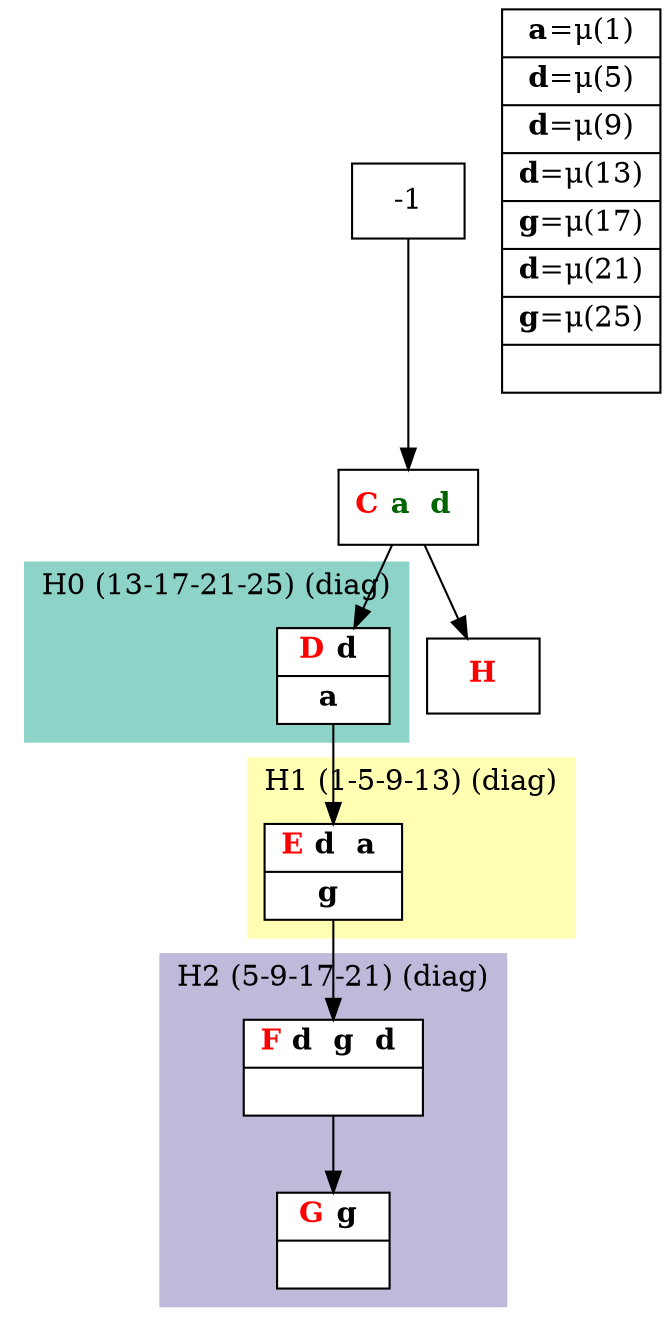 digraph G {
    node [shape=box];
    subgraph cluster0 {
        node [style=filled,fillcolor=white];
        labeljust="l";
        style=filled;
        color="#8DD3C7";
        H0_0;
        label="H0 (13-17-21-25) (diag)";
    }
    subgraph cluster1 {
        node [style=filled,fillcolor=white];
        labeljust="l";
        style=filled;
        color="#FFFFB3";
        H1_0;
        label="H1 (1-5-9-13) (diag)";
    }
    subgraph cluster2 {
        node [style=filled,fillcolor=white];
        labeljust="l";
        style=filled;
        color="#BEBADA";
        H2_0 -> H2_5;
        label="H2 (5-9-17-21) (diag)";
    }
     1 [shape=record,label= <{  <FONT COLOR="RED"><b>C</b></FONT> <b><FONT COLOR="DARKGREEN">a </FONT></b> <b><FONT COLOR="DARKGREEN">d </FONT></b>}> ];
     -1  ->  1;
     H0_0 [shape=record,label= <{  <FONT COLOR="RED"><b>D</b></FONT> <b>d </b>|  <b>a </b>}> ];
     1  ->  H0_0;
     H1_0 [shape=record,label= <{  <FONT COLOR="RED"><b>E</b></FONT> <b>d </b> <b>a </b>|  <b>g </b>}> ];
     H0_0  ->  H1_0;
     H2_0 [shape=record,label= <{  <FONT COLOR="RED"><b>F</b></FONT> <b>d </b> <b>g </b> <b>d </b>| }> ];
     H1_0  ->  H2_0;
     H2_5 [shape=record,label= <{  <FONT COLOR="RED"><b>G</b></FONT> <b>g </b>| }> ];
     _1 [shape=record,label= <{  <FONT COLOR="RED"><b>H</b></FONT>}> ];
     1  ->  _1;
    labels [shape=record,label= <{<b>a</b>=&#956;(1) | <b>d</b>=&#956;(5) | <b>d</b>=&#956;(9) | <b>d</b>=&#956;(13) | <b>g</b>=&#956;(17) | <b>d</b>=&#956;(21) | <b>g</b>=&#956;(25) | }> ];
}
